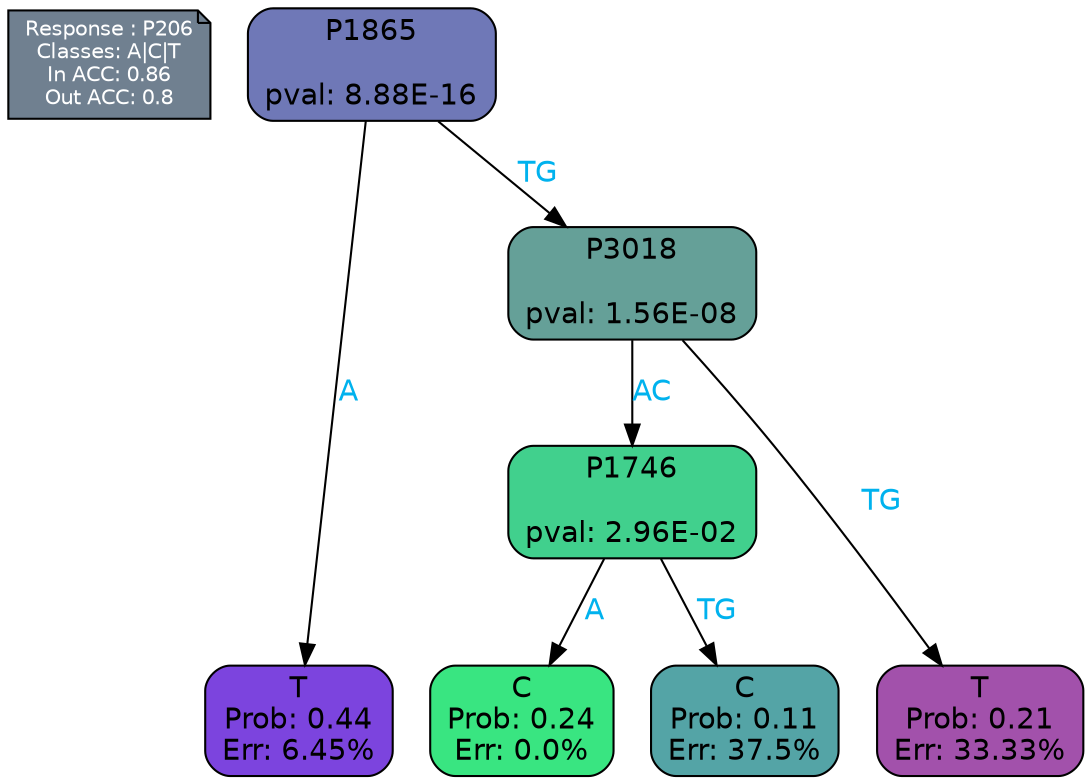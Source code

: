 digraph Tree {
node [shape=box, style="filled, rounded", color="black", fontname=helvetica] ;
graph [ranksep=equally, splines=polylines, bgcolor=transparent, dpi=600] ;
edge [fontname=helvetica] ;
LEGEND [label="Response : P206
Classes: A|C|T
In ACC: 0.86
Out ACC: 0.8
",shape=note,align=left,style=filled,fillcolor="slategray",fontcolor="white",fontsize=10];1 [label="P1865

pval: 8.88E-16", fillcolor="#6f78b7"] ;
2 [label="T
Prob: 0.44
Err: 6.45%", fillcolor="#7c44de"] ;
3 [label="P3018

pval: 1.56E-08", fillcolor="#65a098"] ;
4 [label="P1746

pval: 2.96E-02", fillcolor="#41d08d"] ;
5 [label="C
Prob: 0.24
Err: 0.0%", fillcolor="#39e581"] ;
6 [label="C
Prob: 0.11
Err: 37.5%", fillcolor="#54a4a6"] ;
7 [label="T
Prob: 0.21
Err: 33.33%", fillcolor="#a251ab"] ;
1 -> 2 [label="A",fontcolor=deepskyblue2] ;
1 -> 3 [label="TG",fontcolor=deepskyblue2] ;
3 -> 4 [label="AC",fontcolor=deepskyblue2] ;
3 -> 7 [label="TG",fontcolor=deepskyblue2] ;
4 -> 5 [label="A",fontcolor=deepskyblue2] ;
4 -> 6 [label="TG",fontcolor=deepskyblue2] ;
{rank = same; 2;5;6;7;}{rank = same; LEGEND;1;}}